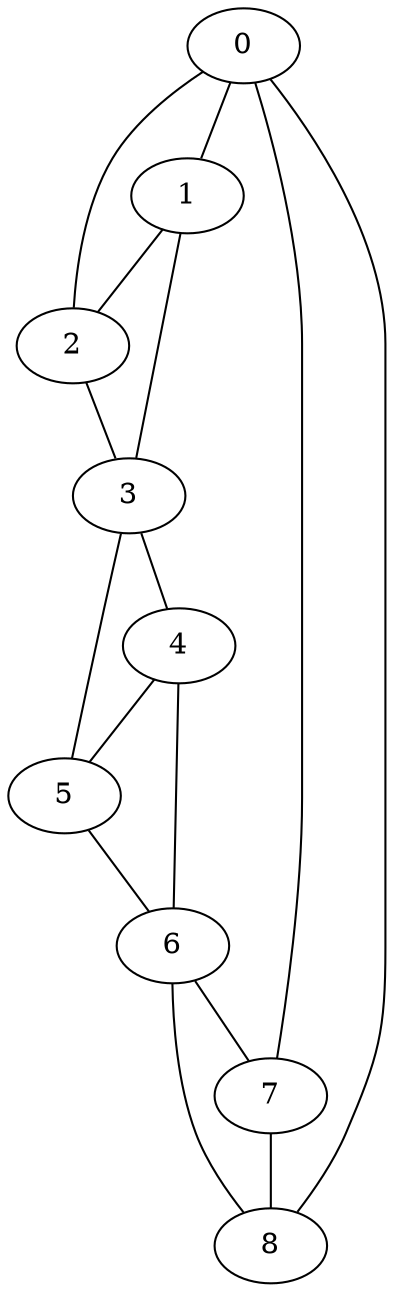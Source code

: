 graph G {
0;
1;
2;
3;
4;
5;
6;
7;
8;

0--1 ;
0--2 ;
1--2 ;
1--3 ;
2--3 ;

3--4 ;
3--5 ;
4--5 ;
4--6 ;
5--6 ;

6--7 ;
6--8 ;
7--8 ;
7--0 ;
8--0 ;
}
